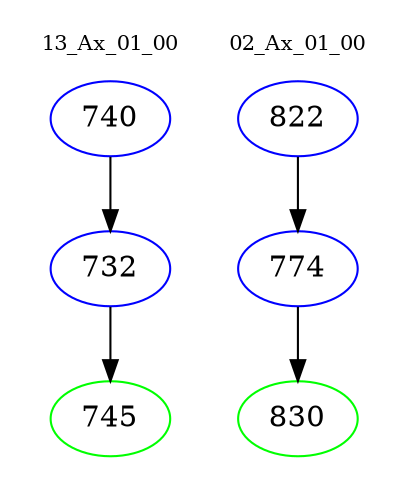 digraph{
subgraph cluster_0 {
color = white
label = "13_Ax_01_00";
fontsize=10;
T0_740 [label="740", color="blue"]
T0_740 -> T0_732 [color="black"]
T0_732 [label="732", color="blue"]
T0_732 -> T0_745 [color="black"]
T0_745 [label="745", color="green"]
}
subgraph cluster_1 {
color = white
label = "02_Ax_01_00";
fontsize=10;
T1_822 [label="822", color="blue"]
T1_822 -> T1_774 [color="black"]
T1_774 [label="774", color="blue"]
T1_774 -> T1_830 [color="black"]
T1_830 [label="830", color="green"]
}
}

